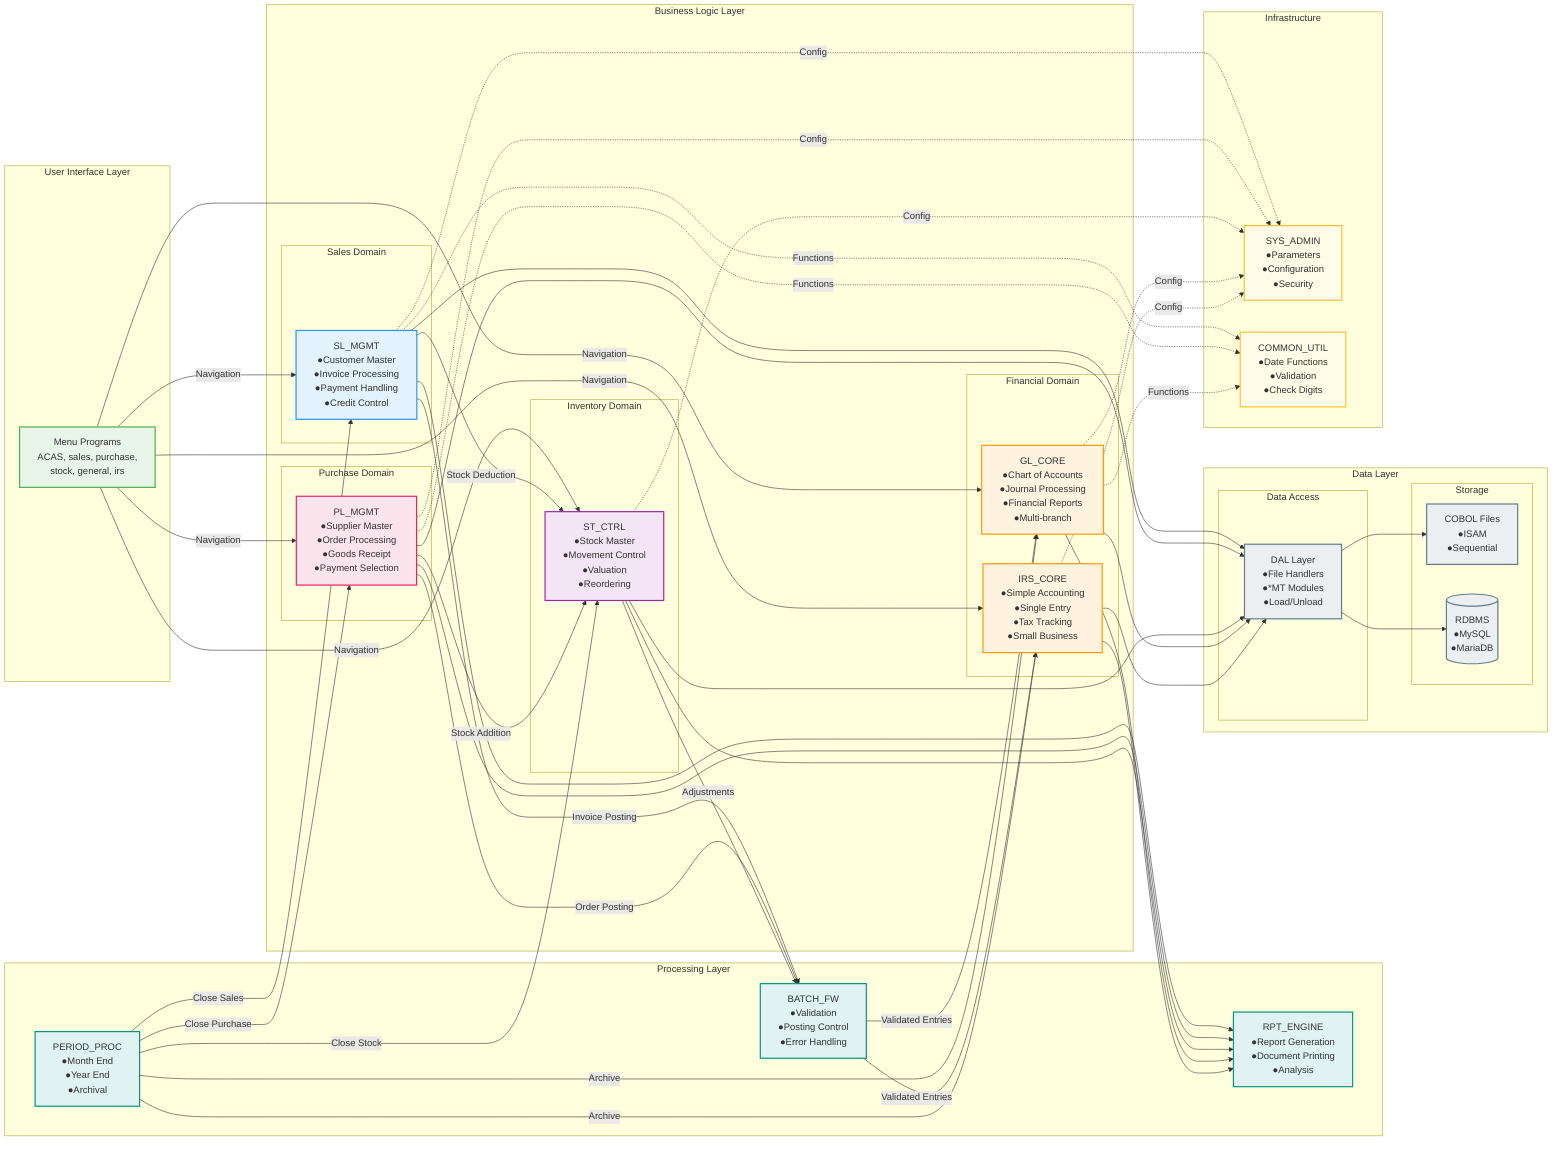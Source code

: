 %% ACAS Detailed Subsystem Interaction Diagram
%% Shows data flows and integration patterns between subsystems

graph LR
    %% Define subsystems with clear boundaries
    subgraph "User Interface Layer"
        MENU[Menu Programs<br/>ACAS, sales, purchase,<br/>stock, general, irs]
    end
    
    subgraph "Business Logic Layer"
        subgraph "Sales Domain"
            SLMGMT[SL_MGMT<br/>●Customer Master<br/>●Invoice Processing<br/>●Payment Handling<br/>●Credit Control]
        end
        
        subgraph "Purchase Domain"
            PLMGMT[PL_MGMT<br/>●Supplier Master<br/>●Order Processing<br/>●Goods Receipt<br/>●Payment Selection]
        end
        
        subgraph "Inventory Domain"
            STCTRL[ST_CTRL<br/>●Stock Master<br/>●Movement Control<br/>●Valuation<br/>●Reordering]
        end
        
        subgraph "Financial Domain"
            GLCORE[GL_CORE<br/>●Chart of Accounts<br/>●Journal Processing<br/>●Financial Reports<br/>●Multi-branch]
            
            IRSCORE[IRS_CORE<br/>●Simple Accounting<br/>●Single Entry<br/>●Tax Tracking<br/>●Small Business]
        end
    end
    
    subgraph "Processing Layer"
        BATCH[BATCH_FW<br/>●Validation<br/>●Posting Control<br/>●Error Handling]
        
        PERIOD[PERIOD_PROC<br/>●Month End<br/>●Year End<br/>●Archival]
        
        RPT[RPT_ENGINE<br/>●Report Generation<br/>●Document Printing<br/>●Analysis]
    end
    
    subgraph "Data Layer"
        subgraph "Data Access"
            DAL[DAL Layer<br/>●File Handlers<br/>●*MT Modules<br/>●Load/Unload]
        end
        
        subgraph "Storage"
            FILES[COBOL Files<br/>●ISAM<br/>●Sequential]
            
            DB[(RDBMS<br/>●MySQL<br/>●MariaDB)]
        end
    end
    
    subgraph "Infrastructure"
        SYSADMIN[SYS_ADMIN<br/>●Parameters<br/>●Configuration<br/>●Security]
        
        UTIL[COMMON_UTIL<br/>●Date Functions<br/>●Validation<br/>●Check Digits]
    end
    
    %% User interactions
    MENU -->|Navigation| SLMGMT
    MENU -->|Navigation| PLMGMT
    MENU -->|Navigation| STCTRL
    MENU -->|Navigation| GLCORE
    MENU -->|Navigation| IRSCORE
    
    %% Business process flows
    SLMGMT -->|Invoice Posting| BATCH
    PLMGMT -->|Order Posting| BATCH
    BATCH -->|Validated Entries| GLCORE
    BATCH -->|Validated Entries| IRSCORE
    
    %% Stock integration
    SLMGMT -->|Stock Deduction| STCTRL
    PLMGMT -->|Stock Addition| STCTRL
    STCTRL -->|Adjustments| BATCH
    
    %% Data access patterns
    SLMGMT --> DAL
    PLMGMT --> DAL
    STCTRL --> DAL
    GLCORE --> DAL
    IRSCORE --> DAL
    
    DAL --> FILES
    DAL --> DB
    
    %% Configuration access
    SLMGMT -.->|Config| SYSADMIN
    PLMGMT -.->|Config| SYSADMIN
    STCTRL -.->|Config| SYSADMIN
    GLCORE -.->|Config| SYSADMIN
    IRSCORE -.->|Config| SYSADMIN
    
    %% Utility usage
    SLMGMT -.->|Functions| UTIL
    PLMGMT -.->|Functions| UTIL
    GLCORE -.->|Functions| UTIL
    
    %% Period processing
    PERIOD -->|Close Sales| SLMGMT
    PERIOD -->|Close Purchase| PLMGMT
    PERIOD -->|Close Stock| STCTRL
    PERIOD -->|Archive| GLCORE
    PERIOD -->|Archive| IRSCORE
    
    %% Reporting
    SLMGMT --> RPT
    PLMGMT --> RPT
    STCTRL --> RPT
    GLCORE --> RPT
    IRSCORE --> RPT
    
    %% Styling
    classDef menu fill:#e8f5e9,stroke:#4caf50,stroke-width:2px
    classDef sales fill:#e3f2fd,stroke:#2196f3,stroke-width:2px
    classDef purchase fill:#fce4ec,stroke:#e91e63,stroke-width:2px
    classDef stock fill:#f3e5f5,stroke:#9c27b0,stroke-width:2px
    classDef financial fill:#fff3e0,stroke:#ff9800,stroke-width:2px
    classDef processing fill:#e0f2f1,stroke:#009688,stroke-width:2px
    classDef data fill:#eceff1,stroke:#607d8b,stroke-width:2px
    classDef infra fill:#fffde7,stroke:#fbc02d,stroke-width:2px
    
    class MENU menu
    class SLMGMT sales
    class PLMGMT purchase
    class STCTRL stock
    class GLCORE,IRSCORE financial
    class BATCH,PERIOD,RPT processing
    class DAL,FILES,DB data
    class SYSADMIN,UTIL infra
